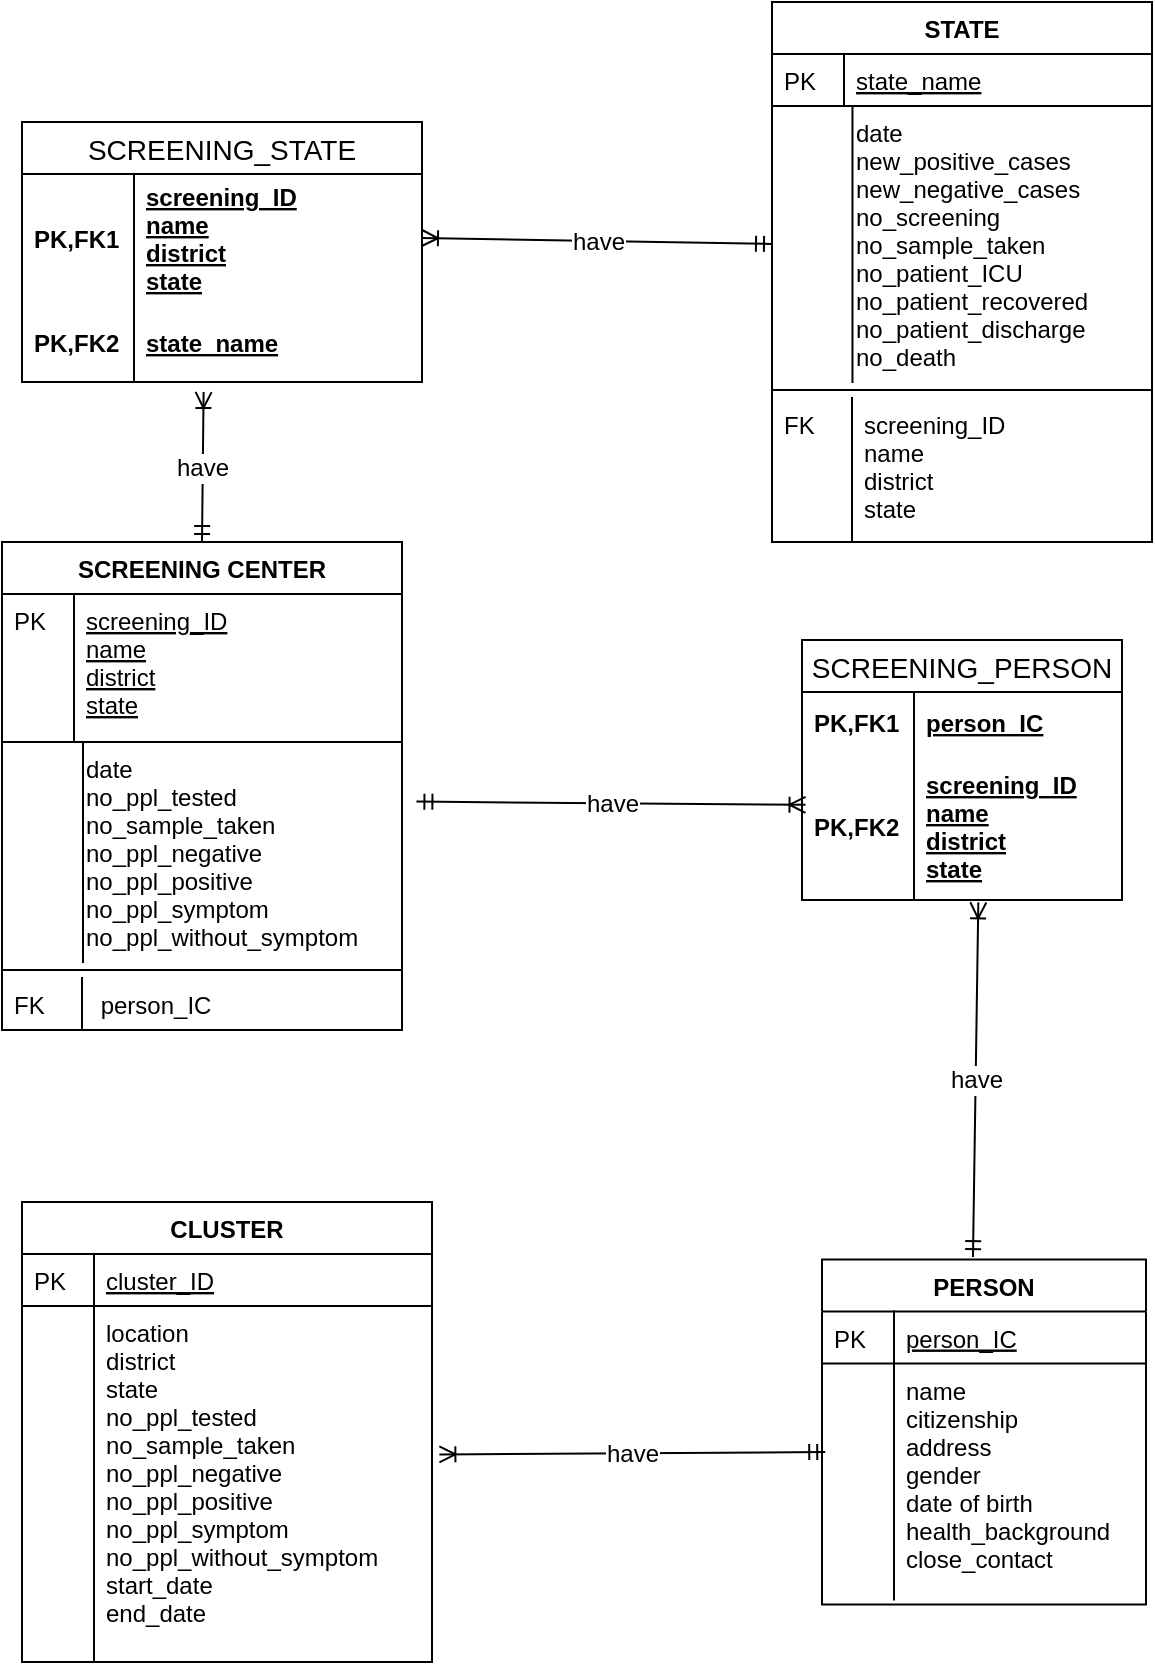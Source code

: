 <mxfile version="13.1.8" type="github"><diagram id="C5RBs43oDa-KdzZeNtuy" name="Page-1"><mxGraphModel dx="1038" dy="548" grid="1" gridSize="10" guides="1" tooltips="1" connect="1" arrows="1" fold="1" page="1" pageScale="1" pageWidth="827" pageHeight="1169" math="0" shadow="0"><root><object label="" user="userid" id="WIyWlLk6GJQsqaUBKTNV-0"><mxCell/></object><mxCell id="WIyWlLk6GJQsqaUBKTNV-1" parent="WIyWlLk6GJQsqaUBKTNV-0"/><mxCell id="zkfFHV4jXpPFQw0GAbJ--56" value="SCREENING CENTER" style="swimlane;fontStyle=1;childLayout=stackLayout;horizontal=1;startSize=26;horizontalStack=0;resizeParent=1;resizeLast=0;collapsible=1;marginBottom=0;rounded=0;shadow=0;strokeWidth=1;" parent="WIyWlLk6GJQsqaUBKTNV-1" vertex="1"><mxGeometry x="110" y="310" width="200" height="244" as="geometry"><mxRectangle x="260" y="80" width="160" height="26" as="alternateBounds"/></mxGeometry></mxCell><mxCell id="zkfFHV4jXpPFQw0GAbJ--57" value="screening_ID&#10;name&#10;district&#10;state&#10;" style="shape=partialRectangle;top=0;left=0;right=0;bottom=1;align=left;verticalAlign=top;fillColor=none;spacingLeft=40;spacingRight=4;overflow=hidden;rotatable=0;points=[[0,0.5],[1,0.5]];portConstraint=eastwest;dropTarget=0;rounded=0;shadow=0;strokeWidth=1;fontStyle=4" parent="zkfFHV4jXpPFQw0GAbJ--56" vertex="1"><mxGeometry y="26" width="200" height="74" as="geometry"/></mxCell><mxCell id="zkfFHV4jXpPFQw0GAbJ--58" value="PK" style="shape=partialRectangle;top=0;left=0;bottom=0;fillColor=none;align=left;verticalAlign=top;spacingLeft=4;spacingRight=4;overflow=hidden;rotatable=0;points=[];portConstraint=eastwest;part=1;" parent="zkfFHV4jXpPFQw0GAbJ--57" vertex="1" connectable="0"><mxGeometry width="36" height="74" as="geometry"/></mxCell><mxCell id="zkfFHV4jXpPFQw0GAbJ--61" value="date&#10;no_ppl_tested&#10;no_sample_taken&#10;no_ppl_negative&#10;no_ppl_positive&#10;no_ppl_symptom&#10;no_ppl_without_symptom" style="shape=partialRectangle;top=0;left=0;right=0;bottom=0;align=left;verticalAlign=top;fillColor=none;spacingLeft=40;spacingRight=4;overflow=hidden;rotatable=0;points=[[0,0.5],[1,0.5]];portConstraint=eastwest;dropTarget=0;rounded=0;shadow=0;strokeWidth=1;" parent="zkfFHV4jXpPFQw0GAbJ--56" vertex="1"><mxGeometry y="100" width="200" height="110" as="geometry"/></mxCell><mxCell id="zkfFHV4jXpPFQw0GAbJ--62" value="" style="shape=partialRectangle;top=0;left=0;bottom=0;fillColor=none;align=left;verticalAlign=top;spacingLeft=4;spacingRight=4;overflow=hidden;rotatable=0;points=[];portConstraint=eastwest;part=1;" parent="zkfFHV4jXpPFQw0GAbJ--61" vertex="1" connectable="0"><mxGeometry width="40.5" height="110.0" as="geometry"/></mxCell><mxCell id="iz-ziWACb2u_AsuBGE5--43" value="" style="line;strokeWidth=1;fillColor=none;align=left;verticalAlign=middle;spacingTop=-1;spacingLeft=3;spacingRight=3;rotatable=0;labelPosition=right;points=[];portConstraint=eastwest;fontSize=12;" vertex="1" parent="zkfFHV4jXpPFQw0GAbJ--56"><mxGeometry y="210" width="200" height="8" as="geometry"/></mxCell><mxCell id="iz-ziWACb2u_AsuBGE5--41" value="    person_IC" style="shape=partialRectangle;top=0;left=0;right=0;bottom=0;align=left;verticalAlign=top;fillColor=none;spacingLeft=34;spacingRight=4;overflow=hidden;rotatable=0;points=[[0,0.5],[1,0.5]];portConstraint=eastwest;dropTarget=0;fontSize=12;" vertex="1" parent="zkfFHV4jXpPFQw0GAbJ--56"><mxGeometry y="218" width="200" height="26" as="geometry"/></mxCell><mxCell id="iz-ziWACb2u_AsuBGE5--42" value="FK" style="shape=partialRectangle;top=0;left=0;bottom=0;fillColor=none;align=left;verticalAlign=top;spacingLeft=4;spacingRight=4;overflow=hidden;rotatable=0;points=[];portConstraint=eastwest;part=1;fontSize=12;" vertex="1" connectable="0" parent="iz-ziWACb2u_AsuBGE5--41"><mxGeometry width="40" height="26" as="geometry"/></mxCell><mxCell id="iz-ziWACb2u_AsuBGE5--22" value="SCREENING_STATE" style="swimlane;fontStyle=0;childLayout=stackLayout;horizontal=1;startSize=26;horizontalStack=0;resizeParent=1;resizeParentMax=0;resizeLast=0;collapsible=1;marginBottom=0;align=center;fontSize=14;" vertex="1" parent="WIyWlLk6GJQsqaUBKTNV-1"><mxGeometry x="120" y="100" width="200" height="130" as="geometry"/></mxCell><mxCell id="iz-ziWACb2u_AsuBGE5--23" value="screening_ID&#10;name&#10;district&#10;state" style="shape=partialRectangle;top=0;left=0;right=0;bottom=0;align=left;verticalAlign=middle;fillColor=none;spacingLeft=60;spacingRight=4;overflow=hidden;rotatable=0;points=[[0,0.5],[1,0.5]];portConstraint=eastwest;dropTarget=0;fontStyle=5;fontSize=12;" vertex="1" parent="iz-ziWACb2u_AsuBGE5--22"><mxGeometry y="26" width="200" height="64" as="geometry"/></mxCell><mxCell id="iz-ziWACb2u_AsuBGE5--24" value="PK,FK1" style="shape=partialRectangle;fontStyle=1;top=0;left=0;bottom=0;fillColor=none;align=left;verticalAlign=middle;spacingLeft=4;spacingRight=4;overflow=hidden;rotatable=0;points=[];portConstraint=eastwest;part=1;fontSize=12;" vertex="1" connectable="0" parent="iz-ziWACb2u_AsuBGE5--23"><mxGeometry width="56" height="64" as="geometry"/></mxCell><mxCell id="iz-ziWACb2u_AsuBGE5--25" value="state_name" style="shape=partialRectangle;top=0;left=0;right=0;bottom=1;align=left;verticalAlign=middle;fillColor=none;spacingLeft=60;spacingRight=4;overflow=hidden;rotatable=0;points=[[0,0.5],[1,0.5]];portConstraint=eastwest;dropTarget=0;fontStyle=5;fontSize=12;" vertex="1" parent="iz-ziWACb2u_AsuBGE5--22"><mxGeometry y="90" width="200" height="40" as="geometry"/></mxCell><mxCell id="iz-ziWACb2u_AsuBGE5--26" value="PK,FK2" style="shape=partialRectangle;fontStyle=1;top=0;left=0;bottom=0;fillColor=none;align=left;verticalAlign=middle;spacingLeft=4;spacingRight=4;overflow=hidden;rotatable=0;points=[];portConstraint=eastwest;part=1;fontSize=12;" vertex="1" connectable="0" parent="iz-ziWACb2u_AsuBGE5--25"><mxGeometry width="56" height="40" as="geometry"/></mxCell><mxCell id="zkfFHV4jXpPFQw0GAbJ--51" value="STATE" style="swimlane;fontStyle=1;childLayout=stackLayout;horizontal=1;startSize=26;horizontalStack=0;resizeParent=1;resizeLast=0;collapsible=1;marginBottom=0;rounded=0;shadow=0;strokeWidth=1;" parent="WIyWlLk6GJQsqaUBKTNV-1" vertex="1"><mxGeometry x="495" y="40" width="190" height="270" as="geometry"><mxRectangle x="20" y="80" width="160" height="26" as="alternateBounds"/></mxGeometry></mxCell><mxCell id="zkfFHV4jXpPFQw0GAbJ--52" value="state_name" style="shape=partialRectangle;top=0;left=0;right=0;bottom=1;align=left;verticalAlign=top;fillColor=none;spacingLeft=40;spacingRight=4;overflow=hidden;rotatable=0;points=[[0,0.5],[1,0.5]];portConstraint=eastwest;dropTarget=0;rounded=0;shadow=0;strokeWidth=1;fontStyle=4" parent="zkfFHV4jXpPFQw0GAbJ--51" vertex="1"><mxGeometry y="26" width="190" height="26" as="geometry"/></mxCell><mxCell id="zkfFHV4jXpPFQw0GAbJ--53" value="PK" style="shape=partialRectangle;top=0;left=0;bottom=0;fillColor=none;align=left;verticalAlign=top;spacingLeft=4;spacingRight=4;overflow=hidden;rotatable=0;points=[];portConstraint=eastwest;part=1;" parent="zkfFHV4jXpPFQw0GAbJ--52" vertex="1" connectable="0"><mxGeometry width="36" height="26" as="geometry"/></mxCell><mxCell id="zkfFHV4jXpPFQw0GAbJ--54" value="date&#10;new_positive_cases&#10;new_negative_cases&#10;no_screening&#10;no_sample_taken&#10;no_patient_ICU&#10;no_patient_recovered&#10;no_patient_discharge&#10;no_death&#10;" style="shape=partialRectangle;top=0;left=0;right=0;bottom=0;align=left;verticalAlign=top;fillColor=none;spacingLeft=40;spacingRight=4;overflow=hidden;rotatable=0;points=[[0,0.5],[1,0.5]];portConstraint=eastwest;dropTarget=0;rounded=0;shadow=0;strokeWidth=1;" parent="zkfFHV4jXpPFQw0GAbJ--51" vertex="1"><mxGeometry y="52" width="190" height="138" as="geometry"/></mxCell><mxCell id="zkfFHV4jXpPFQw0GAbJ--55" value="" style="shape=partialRectangle;top=0;left=0;bottom=0;fillColor=none;align=left;verticalAlign=top;spacingLeft=4;spacingRight=4;overflow=hidden;rotatable=0;points=[];portConstraint=eastwest;part=1;" parent="zkfFHV4jXpPFQw0GAbJ--54" vertex="1" connectable="0"><mxGeometry width="40.235" height="138" as="geometry"/></mxCell><mxCell id="iz-ziWACb2u_AsuBGE5--31" value="" style="line;strokeWidth=1;fillColor=none;align=left;verticalAlign=middle;spacingTop=-1;spacingLeft=3;spacingRight=3;rotatable=0;labelPosition=right;points=[];portConstraint=eastwest;fontSize=12;" vertex="1" parent="zkfFHV4jXpPFQw0GAbJ--51"><mxGeometry y="190" width="190" height="8" as="geometry"/></mxCell><mxCell id="iz-ziWACb2u_AsuBGE5--29" value="   screening_ID&#10;   name&#10;   district&#10;   state&#10;" style="shape=partialRectangle;top=0;left=0;right=0;bottom=0;align=left;verticalAlign=top;fillColor=none;spacingLeft=34;spacingRight=4;overflow=hidden;rotatable=0;points=[[0,0.5],[1,0.5]];portConstraint=eastwest;dropTarget=0;fontSize=12;" vertex="1" parent="zkfFHV4jXpPFQw0GAbJ--51"><mxGeometry y="198" width="190" height="72" as="geometry"/></mxCell><mxCell id="iz-ziWACb2u_AsuBGE5--30" value="FK" style="shape=partialRectangle;top=0;left=0;bottom=0;fillColor=none;align=left;verticalAlign=top;spacingLeft=4;spacingRight=4;overflow=hidden;rotatable=0;points=[];portConstraint=eastwest;part=1;fontSize=12;" vertex="1" connectable="0" parent="iz-ziWACb2u_AsuBGE5--29"><mxGeometry width="40" height="72" as="geometry"/></mxCell><mxCell id="iz-ziWACb2u_AsuBGE5--16" value="CLUSTER" style="swimlane;fontStyle=1;childLayout=stackLayout;horizontal=1;startSize=26;horizontalStack=0;resizeParent=1;resizeLast=0;collapsible=1;marginBottom=0;rounded=0;shadow=0;strokeWidth=1;" vertex="1" parent="WIyWlLk6GJQsqaUBKTNV-1"><mxGeometry x="120" y="640" width="205" height="230" as="geometry"><mxRectangle x="20" y="80" width="160" height="26" as="alternateBounds"/></mxGeometry></mxCell><mxCell id="iz-ziWACb2u_AsuBGE5--17" value="cluster_ID" style="shape=partialRectangle;top=0;left=0;right=0;bottom=1;align=left;verticalAlign=top;fillColor=none;spacingLeft=40;spacingRight=4;overflow=hidden;rotatable=0;points=[[0,0.5],[1,0.5]];portConstraint=eastwest;dropTarget=0;rounded=0;shadow=0;strokeWidth=1;fontStyle=4" vertex="1" parent="iz-ziWACb2u_AsuBGE5--16"><mxGeometry y="26" width="205" height="26" as="geometry"/></mxCell><mxCell id="iz-ziWACb2u_AsuBGE5--18" value="PK" style="shape=partialRectangle;top=0;left=0;bottom=0;fillColor=none;align=left;verticalAlign=top;spacingLeft=4;spacingRight=4;overflow=hidden;rotatable=0;points=[];portConstraint=eastwest;part=1;" vertex="1" connectable="0" parent="iz-ziWACb2u_AsuBGE5--17"><mxGeometry width="36" height="26" as="geometry"/></mxCell><mxCell id="iz-ziWACb2u_AsuBGE5--19" value="location&#10;district&#10;state&#10;no_ppl_tested&#10;no_sample_taken&#10;no_ppl_negative&#10;no_ppl_positive&#10;no_ppl_symptom&#10;no_ppl_without_symptom&#10;start_date&#10;end_date" style="shape=partialRectangle;top=0;left=0;right=0;bottom=0;align=left;verticalAlign=top;fillColor=none;spacingLeft=40;spacingRight=4;overflow=hidden;rotatable=0;points=[[0,0.5],[1,0.5]];portConstraint=eastwest;dropTarget=0;rounded=0;shadow=0;strokeWidth=1;" vertex="1" parent="iz-ziWACb2u_AsuBGE5--16"><mxGeometry y="52" width="205" height="178" as="geometry"/></mxCell><mxCell id="iz-ziWACb2u_AsuBGE5--20" value="" style="shape=partialRectangle;top=0;left=0;bottom=0;fillColor=none;align=left;verticalAlign=top;spacingLeft=4;spacingRight=4;overflow=hidden;rotatable=0;points=[];portConstraint=eastwest;part=1;" vertex="1" connectable="0" parent="iz-ziWACb2u_AsuBGE5--19"><mxGeometry width="36" height="178" as="geometry"/></mxCell><mxCell id="iz-ziWACb2u_AsuBGE5--32" value="have" style="fontSize=12;html=1;endArrow=ERoneToMany;startArrow=ERmandOne;entryX=0.454;entryY=1.125;entryDx=0;entryDy=0;entryPerimeter=0;exitX=0.5;exitY=0;exitDx=0;exitDy=0;" edge="1" parent="WIyWlLk6GJQsqaUBKTNV-1" source="zkfFHV4jXpPFQw0GAbJ--56" target="iz-ziWACb2u_AsuBGE5--25"><mxGeometry width="100" height="100" relative="1" as="geometry"><mxPoint x="360" y="360" as="sourcePoint"/><mxPoint x="460" y="260" as="targetPoint"/></mxGeometry></mxCell><mxCell id="iz-ziWACb2u_AsuBGE5--33" value="have" style="fontSize=12;html=1;endArrow=ERoneToMany;startArrow=ERmandOne;entryX=1;entryY=0.5;entryDx=0;entryDy=0;exitX=0;exitY=0.5;exitDx=0;exitDy=0;" edge="1" parent="WIyWlLk6GJQsqaUBKTNV-1" source="zkfFHV4jXpPFQw0GAbJ--54" target="iz-ziWACb2u_AsuBGE5--23"><mxGeometry width="100" height="100" relative="1" as="geometry"><mxPoint x="220" y="320" as="sourcePoint"/><mxPoint x="220.8" y="225" as="targetPoint"/></mxGeometry></mxCell><mxCell id="iz-ziWACb2u_AsuBGE5--44" value="have" style="fontSize=12;html=1;endArrow=ERoneToMany;startArrow=ERmandOne;entryX=0.011;entryY=0.357;entryDx=0;entryDy=0;exitX=1.036;exitY=0.271;exitDx=0;exitDy=0;exitPerimeter=0;entryPerimeter=0;" edge="1" parent="WIyWlLk6GJQsqaUBKTNV-1" source="zkfFHV4jXpPFQw0GAbJ--61" target="iz-ziWACb2u_AsuBGE5--37"><mxGeometry width="100" height="100" relative="1" as="geometry"><mxPoint x="543" y="151" as="sourcePoint"/><mxPoint x="330" y="148" as="targetPoint"/></mxGeometry></mxCell><mxCell id="iz-ziWACb2u_AsuBGE5--45" value="have" style="fontSize=12;html=1;endArrow=ERoneToMany;startArrow=ERmandOne;entryX=0.551;entryY=1.016;entryDx=0;entryDy=0;entryPerimeter=0;exitX=0.466;exitY=-0.007;exitDx=0;exitDy=0;exitPerimeter=0;" edge="1" parent="WIyWlLk6GJQsqaUBKTNV-1" source="zkfFHV4jXpPFQw0GAbJ--64" target="iz-ziWACb2u_AsuBGE5--37"><mxGeometry width="100" height="100" relative="1" as="geometry"><mxPoint x="621" y="586" as="sourcePoint"/><mxPoint x="220.8" y="225" as="targetPoint"/></mxGeometry></mxCell><mxCell id="iz-ziWACb2u_AsuBGE5--46" value="have" style="fontSize=12;html=1;endArrow=ERoneToMany;startArrow=ERmandOne;entryX=1.018;entryY=0.417;entryDx=0;entryDy=0;entryPerimeter=0;exitX=0.01;exitY=0.375;exitDx=0;exitDy=0;exitPerimeter=0;" edge="1" parent="WIyWlLk6GJQsqaUBKTNV-1" source="zkfFHV4jXpPFQw0GAbJ--67" target="iz-ziWACb2u_AsuBGE5--19"><mxGeometry width="100" height="100" relative="1" as="geometry"><mxPoint x="520" y="760" as="sourcePoint"/><mxPoint x="631.16" y="500.184" as="targetPoint"/></mxGeometry></mxCell><mxCell id="iz-ziWACb2u_AsuBGE5--34" value="SCREENING_PERSON" style="swimlane;fontStyle=0;childLayout=stackLayout;horizontal=1;startSize=26;horizontalStack=0;resizeParent=1;resizeParentMax=0;resizeLast=0;collapsible=1;marginBottom=0;align=center;fontSize=14;" vertex="1" parent="WIyWlLk6GJQsqaUBKTNV-1"><mxGeometry x="510" y="359" width="160" height="130" as="geometry"/></mxCell><mxCell id="iz-ziWACb2u_AsuBGE5--35" value="person_IC" style="shape=partialRectangle;top=0;left=0;right=0;bottom=0;align=left;verticalAlign=middle;fillColor=none;spacingLeft=60;spacingRight=4;overflow=hidden;rotatable=0;points=[[0,0.5],[1,0.5]];portConstraint=eastwest;dropTarget=0;fontStyle=5;fontSize=12;" vertex="1" parent="iz-ziWACb2u_AsuBGE5--34"><mxGeometry y="26" width="160" height="30" as="geometry"/></mxCell><mxCell id="iz-ziWACb2u_AsuBGE5--36" value="PK,FK1" style="shape=partialRectangle;fontStyle=1;top=0;left=0;bottom=0;fillColor=none;align=left;verticalAlign=middle;spacingLeft=4;spacingRight=4;overflow=hidden;rotatable=0;points=[];portConstraint=eastwest;part=1;fontSize=12;" vertex="1" connectable="0" parent="iz-ziWACb2u_AsuBGE5--35"><mxGeometry width="56" height="30" as="geometry"/></mxCell><mxCell id="iz-ziWACb2u_AsuBGE5--37" value="screening_ID&#10;name&#10;district&#10;state" style="shape=partialRectangle;top=0;left=0;right=0;bottom=1;align=left;verticalAlign=middle;fillColor=none;spacingLeft=60;spacingRight=4;overflow=hidden;rotatable=0;points=[[0,0.5],[1,0.5]];portConstraint=eastwest;dropTarget=0;fontStyle=5;fontSize=12;" vertex="1" parent="iz-ziWACb2u_AsuBGE5--34"><mxGeometry y="56" width="160" height="74" as="geometry"/></mxCell><mxCell id="iz-ziWACb2u_AsuBGE5--38" value="PK,FK2" style="shape=partialRectangle;fontStyle=1;top=0;left=0;bottom=0;fillColor=none;align=left;verticalAlign=middle;spacingLeft=4;spacingRight=4;overflow=hidden;rotatable=0;points=[];portConstraint=eastwest;part=1;fontSize=12;" vertex="1" connectable="0" parent="iz-ziWACb2u_AsuBGE5--37"><mxGeometry width="56" height="74" as="geometry"/></mxCell><mxCell id="zkfFHV4jXpPFQw0GAbJ--64" value="PERSON" style="swimlane;fontStyle=1;childLayout=stackLayout;horizontal=1;startSize=26;horizontalStack=0;resizeParent=1;resizeLast=0;collapsible=1;marginBottom=0;rounded=0;shadow=0;strokeWidth=1;" parent="WIyWlLk6GJQsqaUBKTNV-1" vertex="1"><mxGeometry x="520" y="668.75" width="162" height="172.5" as="geometry"><mxRectangle x="260" y="270" width="160" height="26" as="alternateBounds"/></mxGeometry></mxCell><mxCell id="zkfFHV4jXpPFQw0GAbJ--65" value="person_IC" style="shape=partialRectangle;top=0;left=0;right=0;bottom=1;align=left;verticalAlign=top;fillColor=none;spacingLeft=40;spacingRight=4;overflow=hidden;rotatable=0;points=[[0,0.5],[1,0.5]];portConstraint=eastwest;dropTarget=0;rounded=0;shadow=0;strokeWidth=1;fontStyle=4" parent="zkfFHV4jXpPFQw0GAbJ--64" vertex="1"><mxGeometry y="26" width="162" height="26" as="geometry"/></mxCell><mxCell id="zkfFHV4jXpPFQw0GAbJ--66" value="PK" style="shape=partialRectangle;top=0;left=0;bottom=0;fillColor=none;align=left;verticalAlign=top;spacingLeft=4;spacingRight=4;overflow=hidden;rotatable=0;points=[];portConstraint=eastwest;part=1;" parent="zkfFHV4jXpPFQw0GAbJ--65" vertex="1" connectable="0"><mxGeometry width="36" height="26" as="geometry"/></mxCell><mxCell id="zkfFHV4jXpPFQw0GAbJ--67" value="name&#10;citizenship&#10;address&#10;gender&#10;date of birth&#10;health_background&#10;close_contact" style="shape=partialRectangle;top=0;left=0;right=0;bottom=0;align=left;verticalAlign=top;fillColor=none;spacingLeft=40;spacingRight=4;overflow=hidden;rotatable=0;points=[[0,0.5],[1,0.5]];portConstraint=eastwest;dropTarget=0;rounded=0;shadow=0;strokeWidth=1;" parent="zkfFHV4jXpPFQw0GAbJ--64" vertex="1"><mxGeometry y="52" width="162" height="118" as="geometry"/></mxCell><mxCell id="zkfFHV4jXpPFQw0GAbJ--68" value="" style="shape=partialRectangle;top=0;left=0;bottom=0;fillColor=none;align=left;verticalAlign=top;spacingLeft=4;spacingRight=4;overflow=hidden;rotatable=0;points=[];portConstraint=eastwest;part=1;" parent="zkfFHV4jXpPFQw0GAbJ--67" vertex="1" connectable="0"><mxGeometry width="36" height="118" as="geometry"/></mxCell></root></mxGraphModel></diagram></mxfile>